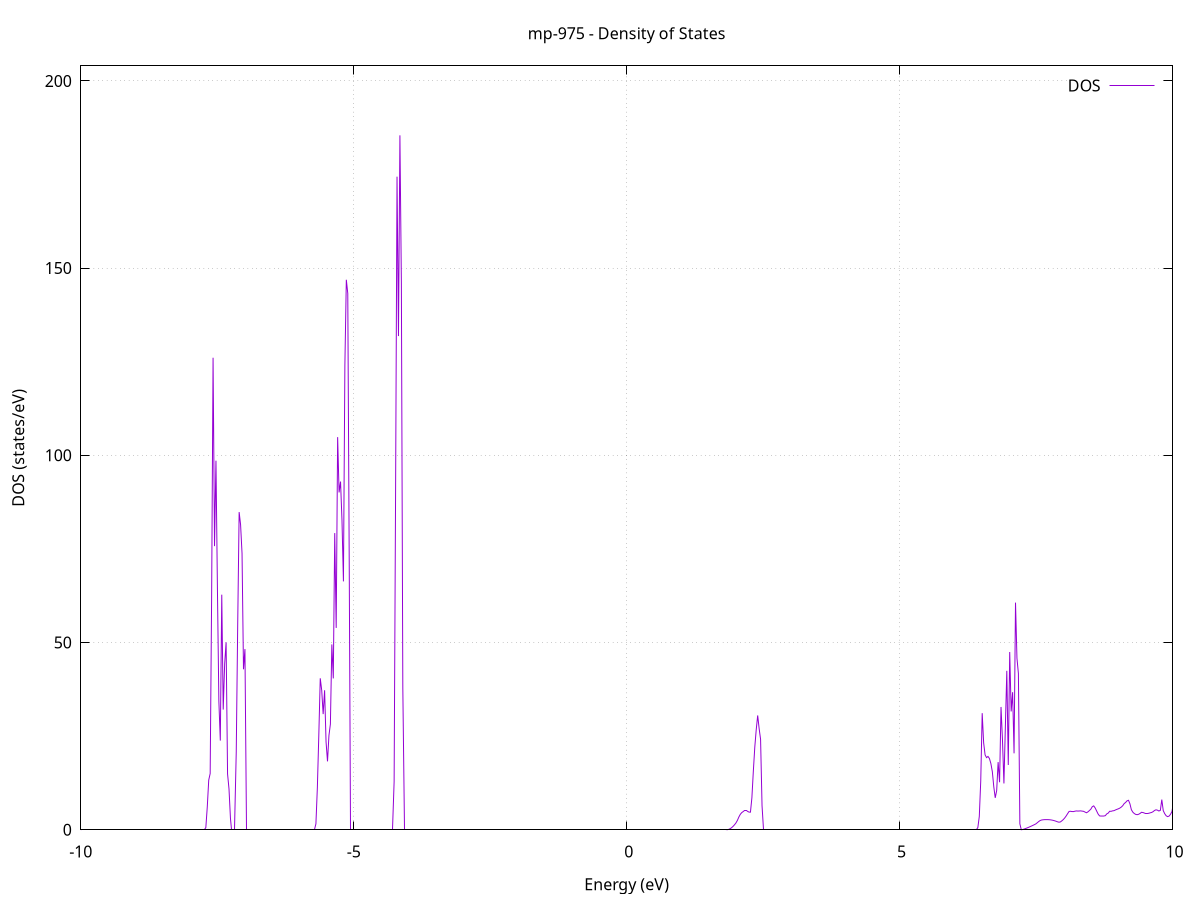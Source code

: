 set title 'mp-975 - Density of States'
set xlabel 'Energy (eV)'
set ylabel 'DOS (states/eV)'
set grid
set xrange [-10:10]
set yrange [0:204.008]
set xzeroaxis lt -1
set terminal png size 800,600
set output 'mp-975_dos_gnuplot.png'
plot '-' using 1:2 with lines title 'DOS'
-31.670700 0.000000
-31.644200 0.000000
-31.617700 0.000000
-31.591100 0.000000
-31.564600 0.000000
-31.538100 0.000000
-31.511500 0.000000
-31.485000 0.000000
-31.458400 0.000000
-31.431900 0.000000
-31.405400 0.000000
-31.378800 0.000000
-31.352300 0.000000
-31.325800 0.000000
-31.299200 0.000000
-31.272700 0.000000
-31.246200 0.000000
-31.219600 0.000000
-31.193100 0.000000
-31.166600 0.000000
-31.140000 0.000000
-31.113500 0.000000
-31.087000 0.000000
-31.060400 0.000000
-31.033900 0.000000
-31.007300 0.000000
-30.980800 0.000000
-30.954300 0.000000
-30.927700 0.000000
-30.901200 0.000000
-30.874700 0.000000
-30.848100 0.000000
-30.821600 0.000000
-30.795100 0.000000
-30.768500 0.000000
-30.742000 0.000000
-30.715500 0.000000
-30.688900 0.000000
-30.662400 0.000000
-30.635800 0.000000
-30.609300 0.000000
-30.582800 0.000000
-30.556200 0.000000
-30.529700 0.000000
-30.503200 0.000000
-30.476600 0.000000
-30.450100 0.000000
-30.423600 0.000000
-30.397000 0.000000
-30.370500 0.000000
-30.344000 0.000000
-30.317400 0.000000
-30.290900 0.000000
-30.264400 0.000000
-30.237800 0.000000
-30.211300 0.000000
-30.184700 0.000000
-30.158200 0.000000
-30.131700 0.000000
-30.105100 0.000000
-30.078600 0.000000
-30.052100 0.000000
-30.025500 0.000000
-29.999000 0.000000
-29.972500 0.000000
-29.945900 0.000000
-29.919400 0.000000
-29.892900 0.000000
-29.866300 0.000000
-29.839800 0.000000
-29.813300 0.000000
-29.786700 0.000000
-29.760200 0.000000
-29.733600 0.000000
-29.707100 0.000000
-29.680600 0.000000
-29.654000 0.000000
-29.627500 0.000000
-29.601000 0.000000
-29.574400 0.000000
-29.547900 0.000000
-29.521400 0.000000
-29.494800 0.000000
-29.468300 0.000000
-29.441800 0.000000
-29.415200 0.000000
-29.388700 0.000000
-29.362200 0.000000
-29.335600 0.000000
-29.309100 0.000000
-29.282500 0.000000
-29.256000 10.637300
-29.229500 0.000000
-29.202900 195.439700
-29.176400 0.000000
-29.149900 0.000000
-29.123300 0.000000
-29.096800 0.000000
-29.070300 0.000000
-29.043700 0.000000
-29.017200 0.000000
-28.990700 0.000000
-28.964100 0.000000
-28.937600 0.000000
-28.911100 0.000000
-28.884500 0.000000
-28.858000 0.000000
-28.831400 0.000000
-28.804900 0.000000
-28.778400 0.000000
-28.751800 0.000000
-28.725300 0.000000
-28.698800 0.000000
-28.672200 0.000000
-28.645700 0.000000
-28.619200 0.000000
-28.592600 0.000000
-28.566100 0.000000
-28.539600 0.000000
-28.513000 0.000000
-28.486500 0.000000
-28.460000 0.000000
-28.433400 0.000000
-28.406900 0.000000
-28.380300 0.000000
-28.353800 0.000000
-28.327300 0.000000
-28.300700 0.000000
-28.274200 0.000000
-28.247700 0.000000
-28.221100 0.000000
-28.194600 0.000000
-28.168100 0.000000
-28.141500 0.000000
-28.115000 0.000000
-28.088500 0.000000
-28.061900 0.000000
-28.035400 0.000000
-28.008800 0.000000
-27.982300 0.000000
-27.955800 0.000000
-27.929200 0.000000
-27.902700 0.000000
-27.876200 0.000000
-27.849600 0.000000
-27.823100 0.000000
-27.796600 0.000000
-27.770000 0.000000
-27.743500 0.000000
-27.717000 0.000000
-27.690400 0.000000
-27.663900 0.000000
-27.637400 0.000000
-27.610800 0.000000
-27.584300 0.000000
-27.557700 0.000000
-27.531200 0.000000
-27.504700 0.000000
-27.478100 0.000000
-27.451600 0.000000
-27.425100 0.000000
-27.398500 0.000000
-27.372000 0.000000
-27.345500 0.000000
-27.318900 0.000000
-27.292400 0.000000
-27.265900 0.000000
-27.239300 0.000000
-27.212800 0.000000
-27.186300 0.000000
-27.159700 0.000000
-27.133200 0.000000
-27.106600 0.000000
-27.080100 0.000000
-27.053600 0.000000
-27.027000 0.000000
-27.000500 0.000000
-26.974000 0.000000
-26.947400 0.000000
-26.920900 0.000000
-26.894400 0.000000
-26.867800 0.000000
-26.841300 0.000000
-26.814800 0.000000
-26.788200 0.000000
-26.761700 0.000000
-26.735200 0.000000
-26.708600 0.000000
-26.682100 0.000000
-26.655500 0.000000
-26.629000 0.000000
-26.602500 0.000000
-26.575900 0.000000
-26.549400 0.000000
-26.522900 0.000000
-26.496300 0.000000
-26.469800 0.000000
-26.443300 0.000000
-26.416700 0.000000
-26.390200 0.000000
-26.363700 0.000000
-26.337100 0.000000
-26.310600 0.000000
-26.284100 0.000000
-26.257500 0.000000
-26.231000 0.000000
-26.204400 251.630600
-26.177900 82.662100
-26.151400 577.435100
-26.124800 0.000000
-26.098300 0.000000
-26.071800 0.000000
-26.045200 0.000000
-26.018700 0.000000
-25.992200 0.000000
-25.965600 0.000000
-25.939100 0.000000
-25.912600 0.000000
-25.886000 0.000000
-25.859500 0.000000
-25.833000 0.000000
-25.806400 0.000000
-25.779900 0.000000
-25.753300 0.000000
-25.726800 0.000000
-25.700300 0.000000
-25.673700 0.000000
-25.647200 0.000000
-25.620700 0.000000
-25.594100 0.000000
-25.567600 0.000000
-25.541100 0.000000
-25.514500 0.000000
-25.488000 0.000000
-25.461500 0.000000
-25.434900 0.000000
-25.408400 0.000000
-25.381800 0.000000
-25.355300 0.000000
-25.328800 0.000000
-25.302200 0.000000
-25.275700 0.000000
-25.249200 0.000000
-25.222600 0.000000
-25.196100 0.000000
-25.169600 0.000000
-25.143000 0.000000
-25.116500 0.000000
-25.090000 0.000000
-25.063400 0.000000
-25.036900 0.000000
-25.010400 0.000000
-24.983800 0.000000
-24.957300 1436.193900
-24.930700 208.643800
-24.904200 0.000000
-24.877700 0.000000
-24.851100 0.000000
-24.824600 0.000000
-24.798100 0.000000
-24.771500 0.000000
-24.745000 0.000000
-24.718500 0.000000
-24.691900 0.000000
-24.665400 0.000000
-24.638900 0.000000
-24.612300 0.000000
-24.585800 0.000000
-24.559300 0.000000
-24.532700 0.000000
-24.506200 0.000000
-24.479600 0.000000
-24.453100 0.000000
-24.426600 0.000000
-24.400000 0.000000
-24.373500 0.000000
-24.347000 0.000000
-24.320400 0.000000
-24.293900 0.000000
-24.267400 0.000000
-24.240800 0.000000
-24.214300 0.000000
-24.187800 0.000000
-24.161200 0.000000
-24.134700 0.000000
-24.108200 0.000000
-24.081600 0.000000
-24.055100 0.000000
-24.028500 0.000000
-24.002000 0.000000
-23.975500 0.000000
-23.948900 0.000000
-23.922400 0.000000
-23.895900 0.000000
-23.869300 0.000000
-23.842800 0.000000
-23.816300 0.000000
-23.789700 0.000000
-23.763200 0.000000
-23.736700 0.000000
-23.710100 0.000000
-23.683600 0.000000
-23.657100 0.000000
-23.630500 0.000000
-23.604000 0.000000
-23.577400 0.000000
-23.550900 0.000000
-23.524400 0.000000
-23.497800 0.000000
-23.471300 0.000000
-23.444800 0.000000
-23.418200 0.000000
-23.391700 0.000000
-23.365200 0.000000
-23.338600 0.000000
-23.312100 0.000000
-23.285600 0.000000
-23.259000 0.000000
-23.232500 0.000000
-23.206000 0.000000
-23.179400 0.000000
-23.152900 0.000000
-23.126300 0.000000
-23.099800 0.000000
-23.073300 0.000000
-23.046700 0.000000
-23.020200 0.000000
-22.993700 0.000000
-22.967100 0.000000
-22.940600 0.000000
-22.914100 0.000000
-22.887500 0.000000
-22.861000 0.000000
-22.834500 0.000000
-22.807900 0.000000
-22.781400 0.000000
-22.754800 0.000000
-22.728300 0.000000
-22.701800 0.000000
-22.675200 0.000000
-22.648700 0.000000
-22.622200 0.000000
-22.595600 0.000000
-22.569100 0.000000
-22.542600 0.000000
-22.516000 0.000000
-22.489500 0.000000
-22.463000 0.000000
-22.436400 0.000000
-22.409900 0.000000
-22.383400 0.000000
-22.356800 0.000000
-22.330300 0.000000
-22.303700 0.000000
-22.277200 0.000000
-22.250700 0.000000
-22.224100 0.000000
-22.197600 0.000000
-22.171100 0.000000
-22.144500 0.000000
-22.118000 0.000000
-22.091500 0.000000
-22.064900 0.000000
-22.038400 0.000000
-22.011900 0.000000
-21.985300 0.000000
-21.958800 0.000000
-21.932300 0.000000
-21.905700 0.000000
-21.879200 0.000000
-21.852600 0.000000
-21.826100 0.000000
-21.799600 0.000000
-21.773000 0.000000
-21.746500 0.000000
-21.720000 0.000000
-21.693400 0.000000
-21.666900 0.000000
-21.640400 0.000000
-21.613800 0.000000
-21.587300 0.000000
-21.560800 0.000000
-21.534200 0.000000
-21.507700 0.000000
-21.481200 0.000000
-21.454600 0.000000
-21.428100 0.000000
-21.401500 0.000000
-21.375000 0.000000
-21.348500 0.000000
-21.321900 0.000000
-21.295400 0.000000
-21.268900 0.000000
-21.242300 0.000000
-21.215800 0.000000
-21.189300 0.000000
-21.162700 0.000000
-21.136200 0.000000
-21.109700 0.000000
-21.083100 0.000000
-21.056600 0.000000
-21.030100 0.000000
-21.003500 0.000000
-20.977000 0.000000
-20.950400 0.000000
-20.923900 0.000000
-20.897400 0.000000
-20.870800 0.000000
-20.844300 0.000000
-20.817800 0.000000
-20.791200 0.000000
-20.764700 0.000000
-20.738200 0.000000
-20.711600 0.000000
-20.685100 0.000000
-20.658600 0.000000
-20.632000 0.000000
-20.605500 0.000000
-20.579000 0.000000
-20.552400 0.000000
-20.525900 0.000000
-20.499300 0.000000
-20.472800 0.000000
-20.446300 0.000000
-20.419700 0.000000
-20.393200 0.000000
-20.366700 0.000000
-20.340100 0.000000
-20.313600 0.000000
-20.287100 0.000000
-20.260500 0.000000
-20.234000 0.000000
-20.207500 0.000000
-20.180900 0.000000
-20.154400 0.000000
-20.127800 0.000000
-20.101300 0.000000
-20.074800 0.000000
-20.048200 0.000000
-20.021700 0.000000
-19.995200 0.000000
-19.968600 0.000000
-19.942100 0.000000
-19.915600 0.000000
-19.889000 0.000000
-19.862500 0.000000
-19.836000 0.000000
-19.809400 0.000000
-19.782900 0.000000
-19.756400 0.000000
-19.729800 0.000000
-19.703300 0.000000
-19.676700 0.000000
-19.650200 0.000000
-19.623700 0.000000
-19.597100 0.000000
-19.570600 0.000000
-19.544100 0.000000
-19.517500 0.000000
-19.491000 0.000000
-19.464500 0.000000
-19.437900 0.000000
-19.411400 0.000000
-19.384900 0.000000
-19.358300 0.000000
-19.331800 0.000000
-19.305300 0.000000
-19.278700 0.000000
-19.252200 0.000000
-19.225600 0.000000
-19.199100 0.000000
-19.172600 0.000000
-19.146000 0.000000
-19.119500 0.000000
-19.093000 0.000000
-19.066400 0.000000
-19.039900 0.000000
-19.013400 0.000000
-18.986800 0.000000
-18.960300 0.000000
-18.933800 0.000000
-18.907200 0.000000
-18.880700 0.000000
-18.854200 0.000000
-18.827600 0.000000
-18.801100 0.000000
-18.774500 0.000000
-18.748000 0.000000
-18.721500 0.000000
-18.694900 0.000000
-18.668400 0.000000
-18.641900 0.000000
-18.615300 0.000000
-18.588800 0.000000
-18.562300 0.000000
-18.535700 0.000000
-18.509200 0.000000
-18.482700 0.000000
-18.456100 0.000000
-18.429600 0.000000
-18.403100 0.000000
-18.376500 0.000000
-18.350000 0.000000
-18.323400 0.000000
-18.296900 0.000000
-18.270400 0.000000
-18.243800 0.000000
-18.217300 0.000000
-18.190800 0.000000
-18.164200 0.000000
-18.137700 0.000000
-18.111200 0.000000
-18.084600 0.000000
-18.058100 0.000000
-18.031600 0.000000
-18.005000 0.000000
-17.978500 0.000000
-17.952000 0.000000
-17.925400 0.000000
-17.898900 0.000000
-17.872300 0.000000
-17.845800 0.000000
-17.819300 0.000000
-17.792700 0.000000
-17.766200 0.000000
-17.739700 0.000000
-17.713100 0.000000
-17.686600 0.000000
-17.660100 0.000000
-17.633500 0.000000
-17.607000 0.000000
-17.580500 0.000000
-17.553900 0.000000
-17.527400 0.000000
-17.500800 0.000000
-17.474300 0.000000
-17.447800 0.000000
-17.421200 0.000000
-17.394700 0.000000
-17.368200 0.000000
-17.341600 0.000000
-17.315100 0.000000
-17.288600 0.000000
-17.262000 0.000000
-17.235500 0.000000
-17.209000 0.000000
-17.182400 0.000000
-17.155900 0.000000
-17.129400 0.000000
-17.102800 0.000000
-17.076300 0.000000
-17.049700 0.000000
-17.023200 0.000000
-16.996700 0.000000
-16.970100 0.000000
-16.943600 0.000000
-16.917100 0.000000
-16.890500 0.000000
-16.864000 0.000000
-16.837500 0.000000
-16.810900 0.000000
-16.784400 0.000000
-16.757900 0.000000
-16.731300 0.000000
-16.704800 0.000000
-16.678300 0.000000
-16.651700 0.000000
-16.625200 0.000000
-16.598600 0.000000
-16.572100 0.000000
-16.545600 0.000000
-16.519000 0.000000
-16.492500 0.000000
-16.466000 0.000000
-16.439400 0.000000
-16.412900 0.000000
-16.386400 0.000000
-16.359800 0.000000
-16.333300 0.000000
-16.306800 0.000000
-16.280200 0.000000
-16.253700 0.000000
-16.227200 0.000000
-16.200600 0.000000
-16.174100 0.000000
-16.147500 0.000000
-16.121000 0.000000
-16.094500 0.000000
-16.067900 0.000000
-16.041400 0.000000
-16.014900 0.000000
-15.988300 0.000000
-15.961800 0.000000
-15.935300 0.000000
-15.908700 0.000000
-15.882200 0.000000
-15.855700 0.000000
-15.829100 0.000000
-15.802600 0.000000
-15.776100 0.000000
-15.749500 0.000000
-15.723000 0.000000
-15.696400 0.000000
-15.669900 0.000000
-15.643400 0.000000
-15.616800 0.000000
-15.590300 0.000000
-15.563800 0.000000
-15.537200 0.000000
-15.510700 0.000000
-15.484200 0.000000
-15.457600 0.000000
-15.431100 0.000000
-15.404600 0.000000
-15.378000 0.000000
-15.351500 0.000000
-15.325000 0.000000
-15.298400 0.000000
-15.271900 0.000000
-15.245300 0.000000
-15.218800 0.000000
-15.192300 0.000000
-15.165700 0.000000
-15.139200 0.000000
-15.112700 0.000000
-15.086100 0.000000
-15.059600 0.000000
-15.033100 0.000000
-15.006500 0.000000
-14.980000 0.000000
-14.953500 0.000000
-14.926900 0.000000
-14.900400 0.000000
-14.873800 0.000000
-14.847300 0.000000
-14.820800 0.000000
-14.794200 0.000000
-14.767700 0.000000
-14.741200 0.000000
-14.714600 0.000000
-14.688100 0.000000
-14.661600 0.000000
-14.635000 0.362100
-14.608500 4.454800
-14.582000 14.409200
-14.555400 18.033600
-14.528900 14.286800
-14.502400 44.960800
-14.475800 55.477200
-14.449300 49.292000
-14.422700 0.153600
-14.396200 0.000000
-14.369700 0.000000
-14.343100 0.000000
-14.316600 0.000000
-14.290100 0.000000
-14.263500 0.000000
-14.237000 0.000000
-14.210500 0.000000
-14.183900 0.000000
-14.157400 0.000000
-14.130900 0.000000
-14.104300 0.000000
-14.077800 0.000000
-14.051300 0.000000
-14.024700 0.000000
-13.998200 0.000000
-13.971600 0.000000
-13.945100 0.000000
-13.918600 0.000000
-13.892000 0.000000
-13.865500 0.000000
-13.839000 0.000000
-13.812400 0.000000
-13.785900 0.000000
-13.759400 0.000000
-13.732800 0.000000
-13.706300 0.000000
-13.679800 0.000000
-13.653200 0.000000
-13.626700 0.000000
-13.600200 0.000000
-13.573600 0.000000
-13.547100 0.000000
-13.520500 0.000000
-13.494000 0.000000
-13.467500 0.000000
-13.440900 0.000000
-13.414400 0.000000
-13.387900 0.000000
-13.361300 0.000000
-13.334800 0.000000
-13.308300 0.000000
-13.281700 0.000000
-13.255200 0.000000
-13.228700 0.000000
-13.202100 0.000000
-13.175600 0.000000
-13.149100 0.000000
-13.122500 0.000000
-13.096000 0.000000
-13.069400 0.000000
-13.042900 0.000000
-13.016400 0.000000
-12.989800 0.000000
-12.963300 0.000000
-12.936800 0.000000
-12.910200 0.000000
-12.883700 0.000000
-12.857200 0.000000
-12.830600 0.000000
-12.804100 0.000000
-12.777600 0.000000
-12.751000 0.000000
-12.724500 0.000000
-12.698000 0.000000
-12.671400 0.000000
-12.644900 0.000000
-12.618300 0.000000
-12.591800 0.000000
-12.565300 0.000000
-12.538700 0.000000
-12.512200 0.000000
-12.485700 0.000000
-12.459100 0.000000
-12.432600 0.000000
-12.406100 0.000000
-12.379500 0.000000
-12.353000 0.000000
-12.326500 0.000000
-12.299900 0.000000
-12.273400 0.000000
-12.246800 0.000000
-12.220300 0.000000
-12.193800 0.000000
-12.167200 0.000000
-12.140700 0.000000
-12.114200 0.000000
-12.087600 0.000000
-12.061100 0.000000
-12.034600 0.000000
-12.008000 0.000000
-11.981500 0.000000
-11.955000 0.000000
-11.928400 0.000000
-11.901900 0.000000
-11.875400 0.000000
-11.848800 0.000000
-11.822300 0.000000
-11.795700 0.000000
-11.769200 0.000000
-11.742700 0.000000
-11.716100 0.000000
-11.689600 0.000000
-11.663100 0.000000
-11.636500 0.000000
-11.610000 0.000000
-11.583500 0.000000
-11.556900 0.000000
-11.530400 0.000000
-11.503900 0.000000
-11.477300 0.000000
-11.450800 0.000000
-11.424300 0.000000
-11.397700 0.000000
-11.371200 0.000000
-11.344600 0.000000
-11.318100 0.000000
-11.291600 0.000000
-11.265000 0.000000
-11.238500 0.000000
-11.212000 0.000000
-11.185400 0.000000
-11.158900 0.000000
-11.132400 0.000000
-11.105800 0.000000
-11.079300 0.000000
-11.052800 0.000000
-11.026200 0.000000
-10.999700 0.000000
-10.973200 0.000000
-10.946600 0.000000
-10.920100 0.000000
-10.893500 0.000000
-10.867000 0.000000
-10.840500 0.000000
-10.813900 0.000000
-10.787400 0.000000
-10.760900 0.000000
-10.734300 0.000000
-10.707800 0.000000
-10.681300 0.000000
-10.654700 0.000000
-10.628200 0.000000
-10.601700 0.000000
-10.575100 0.000000
-10.548600 0.000000
-10.522100 53.535400
-10.495500 117.841000
-10.469000 307.260900
-10.442400 70.832000
-10.415900 157.038600
-10.389400 0.000000
-10.362800 0.000000
-10.336300 0.000000
-10.309800 0.000000
-10.283200 0.000000
-10.256700 0.000000
-10.230200 0.000000
-10.203600 0.000000
-10.177100 0.000000
-10.150600 0.000000
-10.124000 0.000000
-10.097500 0.000000
-10.071000 0.000000
-10.044400 0.000000
-10.017900 0.000000
-9.991300 0.000000
-9.964800 0.000000
-9.938300 0.000000
-9.911700 0.000000
-9.885200 0.000000
-9.858700 0.000000
-9.832100 0.000000
-9.805600 0.000000
-9.779100 0.000000
-9.752500 0.000000
-9.726000 0.000000
-9.699500 0.000000
-9.672900 0.000000
-9.646400 0.000000
-9.619800 0.000000
-9.593300 0.000000
-9.566800 0.000000
-9.540200 0.000000
-9.513700 0.000000
-9.487200 0.000000
-9.460600 0.000000
-9.434100 0.000000
-9.407600 0.000000
-9.381000 0.000000
-9.354500 0.000000
-9.328000 0.000000
-9.301400 0.000000
-9.274900 0.000000
-9.248400 0.000000
-9.221800 0.000000
-9.195300 0.000000
-9.168700 0.000000
-9.142200 0.000000
-9.115700 0.000000
-9.089100 0.000000
-9.062600 0.000000
-9.036100 0.000000
-9.009500 0.000000
-8.983000 0.000000
-8.956500 0.000000
-8.929900 0.000000
-8.903400 0.000000
-8.876900 0.000000
-8.850300 0.000000
-8.823800 0.000000
-8.797300 0.000000
-8.770700 0.000000
-8.744200 0.000000
-8.717600 0.000000
-8.691100 0.000000
-8.664600 0.000000
-8.638000 0.000000
-8.611500 0.000000
-8.585000 0.000000
-8.558400 0.000000
-8.531900 0.000000
-8.505400 0.000000
-8.478800 0.000000
-8.452300 0.000000
-8.425800 0.000000
-8.399200 0.000000
-8.372700 0.000000
-8.346200 0.000000
-8.319600 0.000000
-8.293100 0.000000
-8.266500 0.000000
-8.240000 0.000000
-8.213500 0.000000
-8.186900 0.000000
-8.160400 0.000000
-8.133900 0.000000
-8.107300 0.000000
-8.080800 0.000000
-8.054300 0.000000
-8.027700 0.000000
-8.001200 0.000000
-7.974700 0.000000
-7.948100 0.000000
-7.921600 0.000000
-7.895100 0.000000
-7.868500 0.000000
-7.842000 0.000000
-7.815400 0.000000
-7.788900 0.000000
-7.762400 0.000000
-7.735800 0.000000
-7.709300 0.581300
-7.682800 6.106800
-7.656200 13.265700
-7.629700 15.021900
-7.603200 61.975600
-7.576600 126.055400
-7.550100 75.752600
-7.523600 98.579900
-7.497000 64.567800
-7.470500 34.326200
-7.444000 23.816300
-7.417400 62.792100
-7.390900 32.091200
-7.364300 44.313100
-7.337800 50.057300
-7.311300 14.916900
-7.284700 10.883200
-7.258200 3.059800
-7.231700 0.000000
-7.205100 0.000000
-7.178600 0.000000
-7.152100 20.782800
-7.125500 54.614700
-7.099000 84.844000
-7.072500 81.447800
-7.045900 73.793400
-7.019400 42.861700
-6.992800 48.256800
-6.966300 0.000000
-6.939800 0.000000
-6.913200 0.000000
-6.886700 0.000000
-6.860200 0.000000
-6.833600 0.000000
-6.807100 0.000000
-6.780600 0.000000
-6.754000 0.000000
-6.727500 0.000000
-6.701000 0.000000
-6.674400 0.000000
-6.647900 0.000000
-6.621400 0.000000
-6.594800 0.000000
-6.568300 0.000000
-6.541700 0.000000
-6.515200 0.000000
-6.488700 0.000000
-6.462100 0.000000
-6.435600 0.000000
-6.409100 0.000000
-6.382500 0.000000
-6.356000 0.000000
-6.329500 0.000000
-6.302900 0.000000
-6.276400 0.000000
-6.249900 0.000000
-6.223300 0.000000
-6.196800 0.000000
-6.170300 0.000000
-6.143700 0.000000
-6.117200 0.000000
-6.090600 0.000000
-6.064100 0.000000
-6.037600 0.000000
-6.011000 0.000000
-5.984500 0.000000
-5.958000 0.000000
-5.931400 0.000000
-5.904900 0.000000
-5.878400 0.000000
-5.851800 0.000000
-5.825300 0.000000
-5.798800 0.000000
-5.772200 0.000000
-5.745700 0.000000
-5.719200 0.000000
-5.692600 1.594800
-5.666100 11.221700
-5.639500 25.291100
-5.613000 40.454700
-5.586500 37.276400
-5.559900 30.893100
-5.533400 37.261000
-5.506900 23.496500
-5.480300 18.269700
-5.453800 25.192600
-5.427300 28.223100
-5.400700 49.511100
-5.374200 40.420600
-5.347700 79.232000
-5.321100 53.897800
-5.294600 104.865000
-5.268100 90.087300
-5.241500 92.997700
-5.215000 82.666000
-5.188400 66.327700
-5.161900 124.066700
-5.135400 146.889800
-5.108800 143.230800
-5.082300 71.286000
-5.055800 0.000000
-5.029200 0.000000
-5.002700 0.000000
-4.976200 0.000000
-4.949600 0.000000
-4.923100 0.000000
-4.896600 0.000000
-4.870000 0.000000
-4.843500 0.000000
-4.817000 0.000000
-4.790400 0.000000
-4.763900 0.000000
-4.737300 0.000000
-4.710800 0.000000
-4.684300 0.000000
-4.657700 0.000000
-4.631200 0.000000
-4.604700 0.000000
-4.578100 0.000000
-4.551600 0.000000
-4.525100 0.000000
-4.498500 0.000000
-4.472000 0.000000
-4.445500 0.000000
-4.418900 0.000000
-4.392400 0.000000
-4.365900 0.000000
-4.339300 0.000000
-4.312800 0.000000
-4.286200 0.000000
-4.259700 12.858600
-4.233200 89.464700
-4.206600 174.416300
-4.180100 131.846100
-4.153600 185.462000
-4.127000 146.216200
-4.100500 37.906700
-4.074000 0.000000
-4.047400 0.000000
-4.020900 0.000000
-3.994400 0.000000
-3.967800 0.000000
-3.941300 0.000000
-3.914700 0.000000
-3.888200 0.000000
-3.861700 0.000000
-3.835100 0.000000
-3.808600 0.000000
-3.782100 0.000000
-3.755500 0.000000
-3.729000 0.000000
-3.702500 0.000000
-3.675900 0.000000
-3.649400 0.000000
-3.622900 0.000000
-3.596300 0.000000
-3.569800 0.000000
-3.543300 0.000000
-3.516700 0.000000
-3.490200 0.000000
-3.463600 0.000000
-3.437100 0.000000
-3.410600 0.000000
-3.384000 0.000000
-3.357500 0.000000
-3.331000 0.000000
-3.304400 0.000000
-3.277900 0.000000
-3.251400 0.000000
-3.224800 0.000000
-3.198300 0.000000
-3.171800 0.000000
-3.145200 0.000000
-3.118700 0.000000
-3.092200 0.000000
-3.065600 0.000000
-3.039100 0.000000
-3.012500 0.000000
-2.986000 0.000000
-2.959500 0.000000
-2.932900 0.000000
-2.906400 0.000000
-2.879900 0.000000
-2.853300 0.000000
-2.826800 0.000000
-2.800300 0.000000
-2.773700 0.000000
-2.747200 0.000000
-2.720700 0.000000
-2.694100 0.000000
-2.667600 0.000000
-2.641100 0.000000
-2.614500 0.000000
-2.588000 0.000000
-2.561400 0.000000
-2.534900 0.000000
-2.508400 0.000000
-2.481800 0.000000
-2.455300 0.000000
-2.428800 0.000000
-2.402200 0.000000
-2.375700 0.000000
-2.349200 0.000000
-2.322600 0.000000
-2.296100 0.000000
-2.269600 0.000000
-2.243000 0.000000
-2.216500 0.000000
-2.190000 0.000000
-2.163400 0.000000
-2.136900 0.000000
-2.110300 0.000000
-2.083800 0.000000
-2.057300 0.000000
-2.030700 0.000000
-2.004200 0.000000
-1.977700 0.000000
-1.951100 0.000000
-1.924600 0.000000
-1.898100 0.000000
-1.871500 0.000000
-1.845000 0.000000
-1.818500 0.000000
-1.791900 0.000000
-1.765400 0.000000
-1.738900 0.000000
-1.712300 0.000000
-1.685800 0.000000
-1.659200 0.000000
-1.632700 0.000000
-1.606200 0.000000
-1.579600 0.000000
-1.553100 0.000000
-1.526600 0.000000
-1.500000 0.000000
-1.473500 0.000000
-1.447000 0.000000
-1.420400 0.000000
-1.393900 0.000000
-1.367400 0.000000
-1.340800 0.000000
-1.314300 0.000000
-1.287700 0.000000
-1.261200 0.000000
-1.234700 0.000000
-1.208100 0.000000
-1.181600 0.000000
-1.155100 0.000000
-1.128500 0.000000
-1.102000 0.000000
-1.075500 0.000000
-1.048900 0.000000
-1.022400 0.000000
-0.995900 0.000000
-0.969300 0.000000
-0.942800 0.000000
-0.916300 0.000000
-0.889700 0.000000
-0.863200 0.000000
-0.836600 0.000000
-0.810100 0.000000
-0.783600 0.000000
-0.757000 0.000000
-0.730500 0.000000
-0.704000 0.000000
-0.677400 0.000000
-0.650900 0.000000
-0.624400 0.000000
-0.597800 0.000000
-0.571300 0.000000
-0.544800 0.000000
-0.518200 0.000000
-0.491700 0.000000
-0.465200 0.000000
-0.438600 0.000000
-0.412100 0.000000
-0.385500 0.000000
-0.359000 0.000000
-0.332500 0.000000
-0.305900 0.000000
-0.279400 0.000000
-0.252900 0.000000
-0.226300 0.000000
-0.199800 0.000000
-0.173300 0.000000
-0.146700 0.000000
-0.120200 0.000000
-0.093700 0.000000
-0.067100 0.000000
-0.040600 0.000000
-0.014100 0.000000
0.012500 0.000000
0.039000 0.000000
0.065600 0.000000
0.092100 0.000000
0.118600 0.000000
0.145200 0.000000
0.171700 0.000000
0.198200 0.000000
0.224800 0.000000
0.251300 0.000000
0.277800 0.000000
0.304400 0.000000
0.330900 0.000000
0.357400 0.000000
0.384000 0.000000
0.410500 0.000000
0.437000 0.000000
0.463600 0.000000
0.490100 0.000000
0.516700 0.000000
0.543200 0.000000
0.569700 0.000000
0.596300 0.000000
0.622800 0.000000
0.649300 0.000000
0.675900 0.000000
0.702400 0.000000
0.728900 0.000000
0.755500 0.000000
0.782000 0.000000
0.808500 0.000000
0.835100 0.000000
0.861600 0.000000
0.888100 0.000000
0.914700 0.000000
0.941200 0.000000
0.967800 0.000000
0.994300 0.000000
1.020800 0.000000
1.047400 0.000000
1.073900 0.000000
1.100400 0.000000
1.127000 0.000000
1.153500 0.000000
1.180000 0.000000
1.206600 0.000000
1.233100 0.000000
1.259600 0.000000
1.286200 0.000000
1.312700 0.000000
1.339300 0.000000
1.365800 0.000000
1.392300 0.000000
1.418900 0.000000
1.445400 0.000000
1.471900 0.000000
1.498500 0.000000
1.525000 0.000000
1.551500 0.000000
1.578100 0.000000
1.604600 0.000000
1.631100 0.000000
1.657700 0.000000
1.684200 0.000000
1.710700 0.000000
1.737300 0.000000
1.763800 0.000000
1.790400 0.000000
1.816900 0.000000
1.843400 0.017200
1.870000 0.113700
1.896500 0.295200
1.923000 0.561500
1.949600 0.911400
1.976100 1.334800
2.002600 1.829500
2.029200 2.517600
2.055700 3.404900
2.082200 4.121500
2.108800 4.589000
2.135300 4.863700
2.161800 5.023900
2.188400 5.023000
2.214900 4.915600
2.241500 4.724400
2.268000 4.705000
2.294500 8.548300
2.321100 15.677800
2.347600 22.059300
2.374100 26.759900
2.400700 30.530200
2.427200 27.050600
2.453700 24.156700
2.480300 6.444400
2.506800 0.000000
2.533300 0.000000
2.559900 0.000000
2.586400 0.000000
2.612900 0.000000
2.639500 0.000000
2.666000 0.000000
2.692600 0.000000
2.719100 0.000000
2.745600 0.000000
2.772200 0.000000
2.798700 0.000000
2.825200 0.000000
2.851800 0.000000
2.878300 0.000000
2.904800 0.000000
2.931400 0.000000
2.957900 0.000000
2.984400 0.000000
3.011000 0.000000
3.037500 0.000000
3.064000 0.000000
3.090600 0.000000
3.117100 0.000000
3.143700 0.000000
3.170200 0.000000
3.196700 0.000000
3.223300 0.000000
3.249800 0.000000
3.276300 0.000000
3.302900 0.000000
3.329400 0.000000
3.355900 0.000000
3.382500 0.000000
3.409000 0.000000
3.435500 0.000000
3.462100 0.000000
3.488600 0.000000
3.515100 0.000000
3.541700 0.000000
3.568200 0.000000
3.594800 0.000000
3.621300 0.000000
3.647800 0.000000
3.674400 0.000000
3.700900 0.000000
3.727400 0.000000
3.754000 0.000000
3.780500 0.000000
3.807000 0.000000
3.833600 0.000000
3.860100 0.000000
3.886600 0.000000
3.913200 0.000000
3.939700 0.000000
3.966300 0.000000
3.992800 0.000000
4.019300 0.000000
4.045900 0.000000
4.072400 0.000000
4.098900 0.000000
4.125500 0.000000
4.152000 0.000000
4.178500 0.000000
4.205100 0.000000
4.231600 0.000000
4.258100 0.000000
4.284700 0.000000
4.311200 0.000000
4.337700 0.000000
4.364300 0.000000
4.390800 0.000000
4.417400 0.000000
4.443900 0.000000
4.470400 0.000000
4.497000 0.000000
4.523500 0.000000
4.550000 0.000000
4.576600 0.000000
4.603100 0.000000
4.629600 0.000000
4.656200 0.000000
4.682700 0.000000
4.709200 0.000000
4.735800 0.000000
4.762300 0.000000
4.788800 0.000000
4.815400 0.000000
4.841900 0.000000
4.868500 0.000000
4.895000 0.000000
4.921500 0.000000
4.948100 0.000000
4.974600 0.000000
5.001100 0.000000
5.027700 0.000000
5.054200 0.000000
5.080700 0.000000
5.107300 0.000000
5.133800 0.000000
5.160300 0.000000
5.186900 0.000000
5.213400 0.000000
5.239900 0.000000
5.266500 0.000000
5.293000 0.000000
5.319600 0.000000
5.346100 0.000000
5.372600 0.000000
5.399200 0.000000
5.425700 0.000000
5.452200 0.000000
5.478800 0.000000
5.505300 0.000000
5.531800 0.000000
5.558400 0.000000
5.584900 0.000000
5.611400 0.000000
5.638000 0.000000
5.664500 0.000000
5.691000 0.000000
5.717600 0.000000
5.744100 0.000000
5.770700 0.000000
5.797200 0.000000
5.823700 0.000000
5.850300 0.000000
5.876800 0.000000
5.903300 0.000000
5.929900 0.000000
5.956400 0.000000
5.982900 0.000000
6.009500 0.000000
6.036000 0.000000
6.062500 0.000000
6.089100 0.000000
6.115600 0.000000
6.142100 0.000000
6.168700 0.000000
6.195200 0.000000
6.221800 0.000000
6.248300 0.000000
6.274800 0.000000
6.301400 0.000000
6.327900 0.000000
6.354400 0.000000
6.381000 0.000000
6.407500 0.000000
6.434000 0.591900
6.460600 3.559200
6.487100 13.015800
6.513600 31.151500
6.540200 23.230200
6.566700 19.998400
6.593300 19.269100
6.619800 19.587700
6.646300 19.032600
6.672900 17.683900
6.699400 15.511900
6.725900 11.514100
6.752500 8.529200
6.779000 10.464200
6.805500 18.081200
6.832100 12.691900
6.858600 32.793800
6.885100 23.965700
6.911700 12.369000
6.938200 27.514300
6.964700 42.455700
6.991300 17.307500
7.017800 47.476300
7.044400 31.597800
7.070900 36.743000
7.097400 20.422900
7.124000 60.664700
7.150500 45.819000
7.177000 41.737700
7.203600 1.599100
7.230100 0.008000
7.256600 0.072200
7.283200 0.197400
7.309700 0.342400
7.336200 0.494700
7.362800 0.654300
7.389300 0.821200
7.415800 0.995500
7.442400 1.177100
7.468900 1.366000
7.495500 1.562300
7.522000 1.871900
7.548500 2.195400
7.575100 2.466800
7.601600 2.608500
7.628100 2.668600
7.654700 2.702600
7.681200 2.716300
7.707700 2.713300
7.734300 2.693600
7.760800 2.656800
7.787300 2.597400
7.813900 2.513500
7.840400 2.406100
7.866900 2.277000
7.893500 2.127200
7.920000 2.022400
7.946600 2.094800
7.973100 2.391500
7.999600 2.732800
8.026200 3.168700
8.052700 3.704700
8.079200 4.322900
8.105800 4.898500
8.132300 4.944200
8.158800 4.862500
8.185400 4.852000
8.211900 4.961200
8.238400 5.028200
8.265000 4.999700
8.291500 5.016500
8.318000 5.041900
8.344600 4.984000
8.371100 4.926800
8.397700 4.727000
8.424200 4.542600
8.450700 4.783100
8.477300 5.130300
8.503800 5.503900
8.530300 6.161900
8.556900 6.379200
8.583400 5.820400
8.609900 5.025000
8.636500 4.226700
8.663000 3.711600
8.689500 3.661700
8.716100 3.672400
8.742600 3.678500
8.769100 3.767200
8.795700 4.242500
8.822200 4.452600
8.848800 4.942800
8.875300 4.930000
8.901800 5.050400
8.928400 5.106600
8.954900 5.293900
8.981400 5.452000
9.008000 5.600900
9.034500 5.784100
9.061000 6.052600
9.087600 6.416300
9.114100 6.984700
9.140600 7.291900
9.167200 7.725500
9.193700 7.876800
9.220300 6.933700
9.246800 5.350900
9.273300 4.705600
9.299900 4.338200
9.326400 4.102600
9.352900 4.030300
9.379500 4.138400
9.406000 4.366200
9.432500 4.670000
9.459100 4.602900
9.485600 4.460800
9.512100 4.423200
9.538700 4.421900
9.565200 4.408500
9.591700 4.521200
9.618300 4.631800
9.644800 4.838800
9.671400 5.165500
9.697900 5.330500
9.724400 5.236300
9.751000 5.012800
9.777500 5.189700
9.804000 8.060100
9.830600 5.112400
9.857100 4.301400
9.883600 3.743300
9.910200 3.512300
9.936700 3.645300
9.963200 4.118900
9.989800 4.871000
10.016300 7.115600
10.042800 6.584000
10.069400 6.571500
10.095900 6.435500
10.122500 6.265700
10.149000 6.061700
10.175500 5.835300
10.202100 5.683700
10.228600 5.914600
10.255100 6.187800
10.281700 6.448800
10.308200 6.528800
10.334700 6.175100
10.361300 6.014900
10.387800 5.592200
10.414300 4.942800
10.440900 4.371900
10.467400 3.980900
10.493900 3.688900
10.520500 3.500200
10.547000 3.436600
10.573600 3.560200
10.600100 4.069700
10.626600 4.936100
10.653200 6.398900
10.679700 7.428000
10.706200 8.067000
10.732800 8.280400
10.759300 7.567300
10.785800 7.351100
10.812400 7.121600
10.838900 6.964700
10.865400 6.890000
10.892000 6.785900
10.918500 6.255600
10.945000 5.701500
10.971600 5.473000
10.998100 5.631200
11.024700 6.120600
11.051200 6.349600
11.077700 6.334800
11.104300 6.364500
11.130800 6.695300
11.157300 7.141900
11.183900 7.665100
11.210400 9.137800
11.236900 9.108000
11.263500 9.113100
11.290000 9.274200
11.316500 8.883400
11.343100 8.127700
11.369600 7.597800
11.396100 7.266000
11.422700 7.100900
11.449200 7.075300
11.475800 7.139800
11.502300 7.260200
11.528800 7.323800
11.555400 7.303300
11.581900 7.198700
11.608400 7.088200
11.635000 7.392600
11.661500 7.128900
11.688000 6.660800
11.714600 5.571000
11.741100 5.299500
11.767600 5.088400
11.794200 5.035400
11.820700 5.137900
11.847300 5.411000
11.873800 6.148400
11.900300 6.606200
11.926900 6.759700
11.953400 6.956000
11.979900 7.374800
12.006500 7.456700
12.033000 6.592900
12.059500 5.549400
12.086100 4.802000
12.112600 4.946100
12.139100 5.129500
12.165700 5.814100
12.192200 5.859300
12.218700 6.134800
12.245300 6.372700
12.271800 6.819000
12.298400 6.900800
12.324900 6.747000
12.351400 8.130400
12.378000 8.341900
12.404500 7.685400
12.431000 7.657500
12.457600 7.574500
12.484100 7.386600
12.510600 7.078400
12.537200 6.807700
12.563700 6.650100
12.590200 6.906700
12.616800 7.996600
12.643300 8.116400
12.669800 8.724300
12.696400 9.463900
12.722900 10.277200
12.749500 10.860100
12.776000 11.752800
12.802500 10.827000
12.829100 6.406300
12.855600 6.896700
12.882100 7.545400
12.908700 8.673100
12.935200 10.804500
12.961700 13.120300
12.988300 12.508300
13.014800 11.430000
13.041300 11.507200
13.067900 12.162400
13.094400 12.689300
13.120900 13.739700
13.147500 13.848700
13.174000 11.432600
13.200600 12.134000
13.227100 15.333600
13.253600 16.317800
13.280200 18.366600
13.306700 28.313200
13.333200 21.238400
13.359800 19.960300
13.386300 30.127400
13.412800 25.047600
13.439400 33.762500
13.465900 24.472900
13.492400 40.814800
13.519000 35.578800
13.545500 33.074700
13.572000 50.996600
13.598600 22.986200
13.625100 21.670500
13.651700 21.022900
13.678200 30.803200
13.704700 26.050300
13.731300 23.843900
13.757800 19.312000
13.784300 15.927000
13.810900 12.718900
13.837400 12.678500
13.863900 12.825200
13.890500 13.341300
13.917000 13.689400
13.943500 13.824600
13.970100 17.155500
13.996600 14.243300
14.023100 11.137300
14.049700 8.629700
14.076200 6.291300
14.102800 5.773300
14.129300 5.884600
14.155800 10.879800
14.182400 15.693500
14.208900 24.624600
14.235400 15.469800
14.262000 7.707800
14.288500 5.974800
14.315000 5.403700
14.341600 5.059400
14.368100 4.913900
14.394600 5.528300
14.421200 7.444200
14.447700 10.307600
14.474300 13.433000
14.500800 12.770300
14.527300 11.718200
14.553900 10.323500
14.580400 7.249800
14.606900 4.509700
14.633500 5.114700
14.660000 5.507000
14.686500 5.449100
14.713100 5.597400
14.739600 6.312000
14.766100 7.784200
14.792700 8.257100
14.819200 7.948100
14.845700 8.602300
14.872300 12.180800
14.898800 10.069400
14.925400 8.927000
14.951900 9.171600
14.978400 9.287300
15.005000 8.770100
15.031500 7.769000
15.058000 6.539900
15.084600 5.704500
15.111100 5.687200
15.137600 5.769900
15.164200 5.953600
15.190700 6.215800
15.217200 6.441100
15.243800 6.408600
15.270300 6.087000
15.296800 5.726700
15.323400 5.871200
15.349900 6.119700
15.376500 6.166000
15.403000 6.010600
15.429500 6.454000
15.456100 7.695600
15.482600 5.958000
15.509100 4.221600
15.535700 3.135000
15.562200 3.211000
15.588700 4.209700
15.615300 5.419200
15.641800 6.292400
15.668300 7.108500
15.694900 8.005500
15.721400 9.065700
15.747900 9.508300
15.774500 8.702400
15.801000 7.470000
15.827600 7.112700
15.854100 6.714100
15.880600 6.309500
15.907200 6.163000
15.933700 6.302100
15.960200 6.452000
15.986800 6.587800
16.013300 6.767300
16.039800 6.702800
16.066400 7.179200
16.092900 8.156200
16.119400 8.287200
16.146000 8.208700
16.172500 8.014700
16.199000 7.835600
16.225600 8.375100
16.252100 8.318000
16.278700 8.539500
16.305200 9.041800
16.331700 10.174100
16.358300 9.343200
16.384800 9.356000
16.411300 8.333900
16.437900 7.070100
16.464400 8.664400
16.490900 8.777600
16.517500 8.493000
16.544000 8.183200
16.570500 8.137700
16.597100 8.477900
16.623600 8.320900
16.650100 8.330600
16.676700 8.918000
16.703200 9.223200
16.729800 9.364300
16.756300 9.013100
16.782800 8.440000
16.809400 7.771600
16.835900 6.849300
16.862400 6.531400
16.889000 8.475900
16.915500 9.020500
16.942000 8.475000
16.968600 8.018400
16.995100 7.662100
17.021600 7.156400
17.048200 6.731500
17.074700 6.604400
17.101300 6.637100
17.127800 6.855400
17.154300 7.513000
17.180900 8.220700
17.207400 8.831800
17.233900 8.952600
17.260500 8.796400
17.287000 8.675200
17.313500 8.589100
17.340100 8.505700
17.366600 7.458000
17.393100 8.146300
17.419700 7.909800
17.446200 7.615800
17.472700 7.327400
17.499300 6.983700
17.525800 6.354200
17.552400 6.059900
17.578900 5.922900
17.605400 5.729300
17.632000 5.553700
17.658500 5.831500
17.685000 6.464400
17.711600 4.443800
17.738100 3.808000
17.764600 3.769500
17.791200 3.832000
17.817700 3.993800
17.844200 4.240900
17.870800 4.554600
17.897300 5.225000
17.923800 6.637900
17.950400 7.816600
17.976900 8.541900
18.003500 9.298000
18.030000 10.316800
18.056500 10.380000
18.083100 9.692000
18.109600 9.306200
18.136100 9.108700
18.162700 8.363100
18.189200 8.134300
18.215700 8.919900
18.242300 9.200700
18.268800 8.206800
18.295300 7.334500
18.321900 6.591300
18.348400 6.095700
18.374900 5.949800
18.401500 5.576200
18.428000 4.520600
18.454600 4.435800
18.481100 4.266000
18.507600 4.136300
18.534200 4.238500
18.560700 4.441000
18.587200 4.468700
18.613800 4.350700
18.640300 4.139500
18.666800 3.855800
18.693400 3.539900
18.719900 3.193100
18.746400 2.830600
18.773000 2.470000
18.799500 2.053600
18.826000 1.018900
18.852600 0.282300
18.879100 0.177300
18.905700 0.101200
18.932200 0.046300
18.958700 0.012600
18.985300 0.000100
19.011800 0.000000
19.038300 0.000000
19.064900 0.000000
19.091400 0.000000
19.117900 0.000000
19.144500 0.000000
19.171000 0.000000
19.197500 0.000000
19.224100 0.000000
19.250600 0.000000
19.277100 0.000000
19.303700 0.000000
19.330200 0.000000
19.356800 0.000000
19.383300 0.000000
19.409800 0.000000
19.436400 0.000000
19.462900 0.000000
19.489400 0.000000
19.516000 0.000000
19.542500 0.000000
19.569000 0.000000
19.595600 0.000000
19.622100 0.000000
19.648600 0.000000
19.675200 0.000000
19.701700 0.000000
19.728300 0.000000
19.754800 0.000000
19.781300 0.000000
19.807900 0.000000
19.834400 0.000000
19.860900 0.000000
19.887500 0.000000
19.914000 0.000000
19.940500 0.000000
19.967100 0.000000
19.993600 0.000000
20.020100 0.000000
20.046700 0.000000
20.073200 0.000000
20.099700 0.000000
20.126300 0.000000
20.152800 0.000000
20.179400 0.000000
20.205900 0.000000
20.232400 0.000000
20.259000 0.000000
20.285500 0.000000
20.312000 0.000000
20.338600 0.000000
20.365100 0.000000
20.391600 0.000000
20.418200 0.000000
20.444700 0.000000
20.471200 0.000000
20.497800 0.000000
20.524300 0.000000
20.550800 0.000000
20.577400 0.000000
20.603900 0.000000
20.630500 0.000000
20.657000 0.000000
20.683500 0.000000
20.710100 0.000000
20.736600 0.000000
20.763100 0.000000
20.789700 0.000000
20.816200 0.000000
20.842700 0.000000
20.869300 0.000000
20.895800 0.000000
20.922300 0.000000
20.948900 0.000000
20.975400 0.000000
21.001900 0.000000
21.028500 0.000000
21.055000 0.000000
21.081600 0.000000
21.108100 0.000000
21.134600 0.000000
21.161200 0.000000
21.187700 0.000000
21.214200 0.000000
21.240800 0.000000
21.267300 0.000000
21.293800 0.000000
21.320400 0.000000
21.346900 0.000000
21.373400 0.000000
21.400000 0.000000
e
